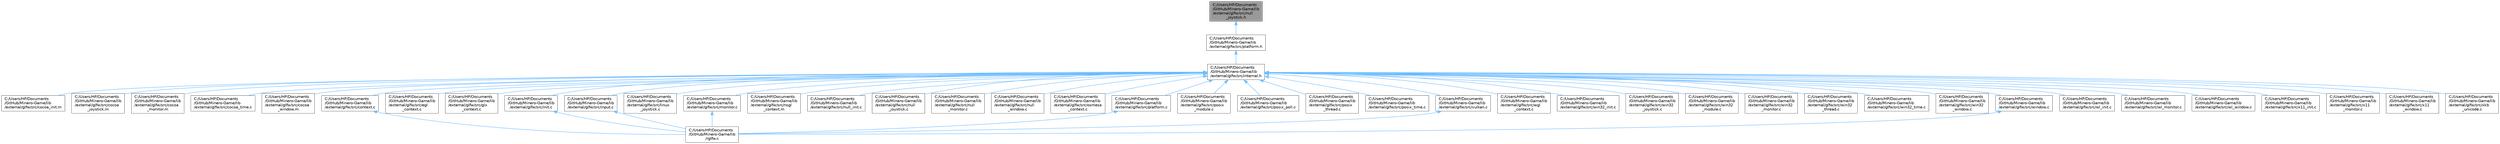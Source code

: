 digraph "C:/Users/HP/Documents/GitHub/Minero-Game/lib/external/glfw/src/null_joystick.h"
{
 // LATEX_PDF_SIZE
  bgcolor="transparent";
  edge [fontname=Helvetica,fontsize=10,labelfontname=Helvetica,labelfontsize=10];
  node [fontname=Helvetica,fontsize=10,shape=box,height=0.2,width=0.4];
  Node1 [id="Node000001",label="C:/Users/HP/Documents\l/GitHub/Minero-Game/lib\l/external/glfw/src/null\l_joystick.h",height=0.2,width=0.4,color="gray40", fillcolor="grey60", style="filled", fontcolor="black",tooltip=" "];
  Node1 -> Node2 [id="edge99_Node000001_Node000002",dir="back",color="steelblue1",style="solid",tooltip=" "];
  Node2 [id="Node000002",label="C:/Users/HP/Documents\l/GitHub/Minero-Game/lib\l/external/glfw/src/platform.h",height=0.2,width=0.4,color="grey40", fillcolor="white", style="filled",URL="$lib_2external_2glfw_2src_2platform_8h.html",tooltip=" "];
  Node2 -> Node3 [id="edge100_Node000002_Node000003",dir="back",color="steelblue1",style="solid",tooltip=" "];
  Node3 [id="Node000003",label="C:/Users/HP/Documents\l/GitHub/Minero-Game/lib\l/external/glfw/src/internal.h",height=0.2,width=0.4,color="grey40", fillcolor="white", style="filled",URL="$lib_2external_2glfw_2src_2internal_8h.html",tooltip=" "];
  Node3 -> Node4 [id="edge101_Node000003_Node000004",dir="back",color="steelblue1",style="solid",tooltip=" "];
  Node4 [id="Node000004",label="C:/Users/HP/Documents\l/GitHub/Minero-Game/lib\l/external/glfw/src/cocoa_init.m",height=0.2,width=0.4,color="grey40", fillcolor="white", style="filled",URL="$lib_2external_2glfw_2src_2cocoa__init_8m.html",tooltip=" "];
  Node3 -> Node5 [id="edge102_Node000003_Node000005",dir="back",color="steelblue1",style="solid",tooltip=" "];
  Node5 [id="Node000005",label="C:/Users/HP/Documents\l/GitHub/Minero-Game/lib\l/external/glfw/src/cocoa\l_joystick.m",height=0.2,width=0.4,color="grey40", fillcolor="white", style="filled",URL="$lib_2external_2glfw_2src_2cocoa__joystick_8m.html",tooltip=" "];
  Node3 -> Node6 [id="edge103_Node000003_Node000006",dir="back",color="steelblue1",style="solid",tooltip=" "];
  Node6 [id="Node000006",label="C:/Users/HP/Documents\l/GitHub/Minero-Game/lib\l/external/glfw/src/cocoa\l_monitor.m",height=0.2,width=0.4,color="grey40", fillcolor="white", style="filled",URL="$lib_2external_2glfw_2src_2cocoa__monitor_8m.html",tooltip=" "];
  Node3 -> Node7 [id="edge104_Node000003_Node000007",dir="back",color="steelblue1",style="solid",tooltip=" "];
  Node7 [id="Node000007",label="C:/Users/HP/Documents\l/GitHub/Minero-Game/lib\l/external/glfw/src/cocoa_time.c",height=0.2,width=0.4,color="grey40", fillcolor="white", style="filled",URL="$lib_2external_2glfw_2src_2cocoa__time_8c.html",tooltip=" "];
  Node3 -> Node8 [id="edge105_Node000003_Node000008",dir="back",color="steelblue1",style="solid",tooltip=" "];
  Node8 [id="Node000008",label="C:/Users/HP/Documents\l/GitHub/Minero-Game/lib\l/external/glfw/src/cocoa\l_window.m",height=0.2,width=0.4,color="grey40", fillcolor="white", style="filled",URL="$lib_2external_2glfw_2src_2cocoa__window_8m.html",tooltip=" "];
  Node3 -> Node9 [id="edge106_Node000003_Node000009",dir="back",color="steelblue1",style="solid",tooltip=" "];
  Node9 [id="Node000009",label="C:/Users/HP/Documents\l/GitHub/Minero-Game/lib\l/external/glfw/src/context.c",height=0.2,width=0.4,color="grey40", fillcolor="white", style="filled",URL="$lib_2external_2glfw_2src_2context_8c.html",tooltip=" "];
  Node9 -> Node10 [id="edge107_Node000009_Node000010",dir="back",color="steelblue1",style="solid",tooltip=" "];
  Node10 [id="Node000010",label="C:/Users/HP/Documents\l/GitHub/Minero-Game/lib\l/rglfw.c",height=0.2,width=0.4,color="grey40", fillcolor="white", style="filled",URL="$lib_2rglfw_8c.html",tooltip=" "];
  Node3 -> Node11 [id="edge108_Node000003_Node000011",dir="back",color="steelblue1",style="solid",tooltip=" "];
  Node11 [id="Node000011",label="C:/Users/HP/Documents\l/GitHub/Minero-Game/lib\l/external/glfw/src/egl\l_context.c",height=0.2,width=0.4,color="grey40", fillcolor="white", style="filled",URL="$lib_2external_2glfw_2src_2egl__context_8c.html",tooltip=" "];
  Node3 -> Node12 [id="edge109_Node000003_Node000012",dir="back",color="steelblue1",style="solid",tooltip=" "];
  Node12 [id="Node000012",label="C:/Users/HP/Documents\l/GitHub/Minero-Game/lib\l/external/glfw/src/glx\l_context.c",height=0.2,width=0.4,color="grey40", fillcolor="white", style="filled",URL="$lib_2external_2glfw_2src_2glx__context_8c.html",tooltip=" "];
  Node3 -> Node13 [id="edge110_Node000003_Node000013",dir="back",color="steelblue1",style="solid",tooltip=" "];
  Node13 [id="Node000013",label="C:/Users/HP/Documents\l/GitHub/Minero-Game/lib\l/external/glfw/src/init.c",height=0.2,width=0.4,color="grey40", fillcolor="white", style="filled",URL="$lib_2external_2glfw_2src_2init_8c.html",tooltip=" "];
  Node13 -> Node10 [id="edge111_Node000013_Node000010",dir="back",color="steelblue1",style="solid",tooltip=" "];
  Node3 -> Node14 [id="edge112_Node000003_Node000014",dir="back",color="steelblue1",style="solid",tooltip=" "];
  Node14 [id="Node000014",label="C:/Users/HP/Documents\l/GitHub/Minero-Game/lib\l/external/glfw/src/input.c",height=0.2,width=0.4,color="grey40", fillcolor="white", style="filled",URL="$lib_2external_2glfw_2src_2input_8c.html",tooltip=" "];
  Node14 -> Node10 [id="edge113_Node000014_Node000010",dir="back",color="steelblue1",style="solid",tooltip=" "];
  Node3 -> Node15 [id="edge114_Node000003_Node000015",dir="back",color="steelblue1",style="solid",tooltip=" "];
  Node15 [id="Node000015",label="C:/Users/HP/Documents\l/GitHub/Minero-Game/lib\l/external/glfw/src/linux\l_joystick.c",height=0.2,width=0.4,color="grey40", fillcolor="white", style="filled",URL="$lib_2external_2glfw_2src_2linux__joystick_8c.html",tooltip=" "];
  Node3 -> Node16 [id="edge115_Node000003_Node000016",dir="back",color="steelblue1",style="solid",tooltip=" "];
  Node16 [id="Node000016",label="C:/Users/HP/Documents\l/GitHub/Minero-Game/lib\l/external/glfw/src/monitor.c",height=0.2,width=0.4,color="grey40", fillcolor="white", style="filled",URL="$lib_2external_2glfw_2src_2monitor_8c.html",tooltip=" "];
  Node16 -> Node10 [id="edge116_Node000016_Node000010",dir="back",color="steelblue1",style="solid",tooltip=" "];
  Node3 -> Node17 [id="edge117_Node000003_Node000017",dir="back",color="steelblue1",style="solid",tooltip=" "];
  Node17 [id="Node000017",label="C:/Users/HP/Documents\l/GitHub/Minero-Game/lib\l/external/glfw/src/nsgl\l_context.m",height=0.2,width=0.4,color="grey40", fillcolor="white", style="filled",URL="$lib_2external_2glfw_2src_2nsgl__context_8m.html",tooltip=" "];
  Node3 -> Node18 [id="edge118_Node000003_Node000018",dir="back",color="steelblue1",style="solid",tooltip=" "];
  Node18 [id="Node000018",label="C:/Users/HP/Documents\l/GitHub/Minero-Game/lib\l/external/glfw/src/null_init.c",height=0.2,width=0.4,color="grey40", fillcolor="white", style="filled",URL="$lib_2external_2glfw_2src_2null__init_8c.html",tooltip=" "];
  Node3 -> Node19 [id="edge119_Node000003_Node000019",dir="back",color="steelblue1",style="solid",tooltip=" "];
  Node19 [id="Node000019",label="C:/Users/HP/Documents\l/GitHub/Minero-Game/lib\l/external/glfw/src/null\l_joystick.c",height=0.2,width=0.4,color="grey40", fillcolor="white", style="filled",URL="$lib_2external_2glfw_2src_2null__joystick_8c.html",tooltip=" "];
  Node3 -> Node20 [id="edge120_Node000003_Node000020",dir="back",color="steelblue1",style="solid",tooltip=" "];
  Node20 [id="Node000020",label="C:/Users/HP/Documents\l/GitHub/Minero-Game/lib\l/external/glfw/src/null\l_monitor.c",height=0.2,width=0.4,color="grey40", fillcolor="white", style="filled",URL="$lib_2external_2glfw_2src_2null__monitor_8c.html",tooltip=" "];
  Node3 -> Node21 [id="edge121_Node000003_Node000021",dir="back",color="steelblue1",style="solid",tooltip=" "];
  Node21 [id="Node000021",label="C:/Users/HP/Documents\l/GitHub/Minero-Game/lib\l/external/glfw/src/null\l_window.c",height=0.2,width=0.4,color="grey40", fillcolor="white", style="filled",URL="$lib_2external_2glfw_2src_2null__window_8c.html",tooltip=" "];
  Node3 -> Node22 [id="edge122_Node000003_Node000022",dir="back",color="steelblue1",style="solid",tooltip=" "];
  Node22 [id="Node000022",label="C:/Users/HP/Documents\l/GitHub/Minero-Game/lib\l/external/glfw/src/osmesa\l_context.c",height=0.2,width=0.4,color="grey40", fillcolor="white", style="filled",URL="$lib_2external_2glfw_2src_2osmesa__context_8c.html",tooltip=" "];
  Node3 -> Node23 [id="edge123_Node000003_Node000023",dir="back",color="steelblue1",style="solid",tooltip=" "];
  Node23 [id="Node000023",label="C:/Users/HP/Documents\l/GitHub/Minero-Game/lib\l/external/glfw/src/platform.c",height=0.2,width=0.4,color="grey40", fillcolor="white", style="filled",URL="$lib_2external_2glfw_2src_2platform_8c.html",tooltip=" "];
  Node23 -> Node10 [id="edge124_Node000023_Node000010",dir="back",color="steelblue1",style="solid",tooltip=" "];
  Node3 -> Node24 [id="edge125_Node000003_Node000024",dir="back",color="steelblue1",style="solid",tooltip=" "];
  Node24 [id="Node000024",label="C:/Users/HP/Documents\l/GitHub/Minero-Game/lib\l/external/glfw/src/posix\l_module.c",height=0.2,width=0.4,color="grey40", fillcolor="white", style="filled",URL="$lib_2external_2glfw_2src_2posix__module_8c.html",tooltip=" "];
  Node3 -> Node25 [id="edge126_Node000003_Node000025",dir="back",color="steelblue1",style="solid",tooltip=" "];
  Node25 [id="Node000025",label="C:/Users/HP/Documents\l/GitHub/Minero-Game/lib\l/external/glfw/src/posix_poll.c",height=0.2,width=0.4,color="grey40", fillcolor="white", style="filled",URL="$lib_2external_2glfw_2src_2posix__poll_8c.html",tooltip=" "];
  Node3 -> Node26 [id="edge127_Node000003_Node000026",dir="back",color="steelblue1",style="solid",tooltip=" "];
  Node26 [id="Node000026",label="C:/Users/HP/Documents\l/GitHub/Minero-Game/lib\l/external/glfw/src/posix\l_thread.c",height=0.2,width=0.4,color="grey40", fillcolor="white", style="filled",URL="$lib_2external_2glfw_2src_2posix__thread_8c.html",tooltip=" "];
  Node3 -> Node27 [id="edge128_Node000003_Node000027",dir="back",color="steelblue1",style="solid",tooltip=" "];
  Node27 [id="Node000027",label="C:/Users/HP/Documents\l/GitHub/Minero-Game/lib\l/external/glfw/src/posix_time.c",height=0.2,width=0.4,color="grey40", fillcolor="white", style="filled",URL="$lib_2external_2glfw_2src_2posix__time_8c.html",tooltip=" "];
  Node3 -> Node28 [id="edge129_Node000003_Node000028",dir="back",color="steelblue1",style="solid",tooltip=" "];
  Node28 [id="Node000028",label="C:/Users/HP/Documents\l/GitHub/Minero-Game/lib\l/external/glfw/src/vulkan.c",height=0.2,width=0.4,color="grey40", fillcolor="white", style="filled",URL="$lib_2external_2glfw_2src_2vulkan_8c.html",tooltip=" "];
  Node28 -> Node10 [id="edge130_Node000028_Node000010",dir="back",color="steelblue1",style="solid",tooltip=" "];
  Node3 -> Node29 [id="edge131_Node000003_Node000029",dir="back",color="steelblue1",style="solid",tooltip=" "];
  Node29 [id="Node000029",label="C:/Users/HP/Documents\l/GitHub/Minero-Game/lib\l/external/glfw/src/wgl\l_context.c",height=0.2,width=0.4,color="grey40", fillcolor="white", style="filled",URL="$lib_2external_2glfw_2src_2wgl__context_8c.html",tooltip=" "];
  Node3 -> Node30 [id="edge132_Node000003_Node000030",dir="back",color="steelblue1",style="solid",tooltip=" "];
  Node30 [id="Node000030",label="C:/Users/HP/Documents\l/GitHub/Minero-Game/lib\l/external/glfw/src/win32_init.c",height=0.2,width=0.4,color="grey40", fillcolor="white", style="filled",URL="$lib_2external_2glfw_2src_2win32__init_8c.html",tooltip=" "];
  Node3 -> Node31 [id="edge133_Node000003_Node000031",dir="back",color="steelblue1",style="solid",tooltip=" "];
  Node31 [id="Node000031",label="C:/Users/HP/Documents\l/GitHub/Minero-Game/lib\l/external/glfw/src/win32\l_joystick.c",height=0.2,width=0.4,color="grey40", fillcolor="white", style="filled",URL="$lib_2external_2glfw_2src_2win32__joystick_8c.html",tooltip=" "];
  Node3 -> Node32 [id="edge134_Node000003_Node000032",dir="back",color="steelblue1",style="solid",tooltip=" "];
  Node32 [id="Node000032",label="C:/Users/HP/Documents\l/GitHub/Minero-Game/lib\l/external/glfw/src/win32\l_module.c",height=0.2,width=0.4,color="grey40", fillcolor="white", style="filled",URL="$lib_2external_2glfw_2src_2win32__module_8c.html",tooltip=" "];
  Node3 -> Node33 [id="edge135_Node000003_Node000033",dir="back",color="steelblue1",style="solid",tooltip=" "];
  Node33 [id="Node000033",label="C:/Users/HP/Documents\l/GitHub/Minero-Game/lib\l/external/glfw/src/win32\l_monitor.c",height=0.2,width=0.4,color="grey40", fillcolor="white", style="filled",URL="$lib_2external_2glfw_2src_2win32__monitor_8c.html",tooltip=" "];
  Node3 -> Node34 [id="edge136_Node000003_Node000034",dir="back",color="steelblue1",style="solid",tooltip=" "];
  Node34 [id="Node000034",label="C:/Users/HP/Documents\l/GitHub/Minero-Game/lib\l/external/glfw/src/win32\l_thread.c",height=0.2,width=0.4,color="grey40", fillcolor="white", style="filled",URL="$lib_2external_2glfw_2src_2win32__thread_8c.html",tooltip=" "];
  Node3 -> Node35 [id="edge137_Node000003_Node000035",dir="back",color="steelblue1",style="solid",tooltip=" "];
  Node35 [id="Node000035",label="C:/Users/HP/Documents\l/GitHub/Minero-Game/lib\l/external/glfw/src/win32_time.c",height=0.2,width=0.4,color="grey40", fillcolor="white", style="filled",URL="$lib_2external_2glfw_2src_2win32__time_8c.html",tooltip=" "];
  Node3 -> Node36 [id="edge138_Node000003_Node000036",dir="back",color="steelblue1",style="solid",tooltip=" "];
  Node36 [id="Node000036",label="C:/Users/HP/Documents\l/GitHub/Minero-Game/lib\l/external/glfw/src/win32\l_window.c",height=0.2,width=0.4,color="grey40", fillcolor="white", style="filled",URL="$lib_2external_2glfw_2src_2win32__window_8c.html",tooltip=" "];
  Node3 -> Node37 [id="edge139_Node000003_Node000037",dir="back",color="steelblue1",style="solid",tooltip=" "];
  Node37 [id="Node000037",label="C:/Users/HP/Documents\l/GitHub/Minero-Game/lib\l/external/glfw/src/window.c",height=0.2,width=0.4,color="grey40", fillcolor="white", style="filled",URL="$lib_2external_2glfw_2src_2window_8c.html",tooltip=" "];
  Node37 -> Node10 [id="edge140_Node000037_Node000010",dir="back",color="steelblue1",style="solid",tooltip=" "];
  Node3 -> Node38 [id="edge141_Node000003_Node000038",dir="back",color="steelblue1",style="solid",tooltip=" "];
  Node38 [id="Node000038",label="C:/Users/HP/Documents\l/GitHub/Minero-Game/lib\l/external/glfw/src/wl_init.c",height=0.2,width=0.4,color="grey40", fillcolor="white", style="filled",URL="$lib_2external_2glfw_2src_2wl__init_8c.html",tooltip=" "];
  Node3 -> Node39 [id="edge142_Node000003_Node000039",dir="back",color="steelblue1",style="solid",tooltip=" "];
  Node39 [id="Node000039",label="C:/Users/HP/Documents\l/GitHub/Minero-Game/lib\l/external/glfw/src/wl_monitor.c",height=0.2,width=0.4,color="grey40", fillcolor="white", style="filled",URL="$lib_2external_2glfw_2src_2wl__monitor_8c.html",tooltip=" "];
  Node3 -> Node40 [id="edge143_Node000003_Node000040",dir="back",color="steelblue1",style="solid",tooltip=" "];
  Node40 [id="Node000040",label="C:/Users/HP/Documents\l/GitHub/Minero-Game/lib\l/external/glfw/src/wl_window.c",height=0.2,width=0.4,color="grey40", fillcolor="white", style="filled",URL="$lib_2external_2glfw_2src_2wl__window_8c.html",tooltip=" "];
  Node3 -> Node41 [id="edge144_Node000003_Node000041",dir="back",color="steelblue1",style="solid",tooltip=" "];
  Node41 [id="Node000041",label="C:/Users/HP/Documents\l/GitHub/Minero-Game/lib\l/external/glfw/src/x11_init.c",height=0.2,width=0.4,color="grey40", fillcolor="white", style="filled",URL="$lib_2external_2glfw_2src_2x11__init_8c.html",tooltip=" "];
  Node3 -> Node42 [id="edge145_Node000003_Node000042",dir="back",color="steelblue1",style="solid",tooltip=" "];
  Node42 [id="Node000042",label="C:/Users/HP/Documents\l/GitHub/Minero-Game/lib\l/external/glfw/src/x11\l_monitor.c",height=0.2,width=0.4,color="grey40", fillcolor="white", style="filled",URL="$lib_2external_2glfw_2src_2x11__monitor_8c.html",tooltip=" "];
  Node3 -> Node43 [id="edge146_Node000003_Node000043",dir="back",color="steelblue1",style="solid",tooltip=" "];
  Node43 [id="Node000043",label="C:/Users/HP/Documents\l/GitHub/Minero-Game/lib\l/external/glfw/src/x11\l_window.c",height=0.2,width=0.4,color="grey40", fillcolor="white", style="filled",URL="$lib_2external_2glfw_2src_2x11__window_8c.html",tooltip=" "];
  Node3 -> Node44 [id="edge147_Node000003_Node000044",dir="back",color="steelblue1",style="solid",tooltip=" "];
  Node44 [id="Node000044",label="C:/Users/HP/Documents\l/GitHub/Minero-Game/lib\l/external/glfw/src/xkb\l_unicode.c",height=0.2,width=0.4,color="grey40", fillcolor="white", style="filled",URL="$lib_2external_2glfw_2src_2xkb__unicode_8c.html",tooltip=" "];
}
